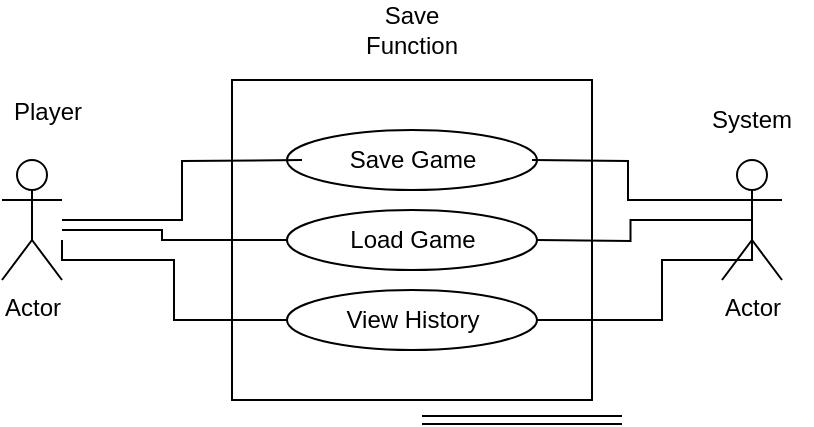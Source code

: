 <mxfile version="15.4.3" type="github">
  <diagram id="jgIhZ20_9FRMTXtboucn" name="Page-1">
    <mxGraphModel dx="1038" dy="546" grid="1" gridSize="10" guides="1" tooltips="1" connect="1" arrows="1" fold="1" page="1" pageScale="1" pageWidth="850" pageHeight="1100" math="0" shadow="0">
      <root>
        <mxCell id="0" />
        <mxCell id="1" parent="0" />
        <mxCell id="jLi9anxK4bxNDrah6jsY-2" value="" style="rounded=0;whiteSpace=wrap;html=1;rotation=-90;" vertex="1" parent="1">
          <mxGeometry x="285" y="50" width="160" height="180" as="geometry" />
        </mxCell>
        <mxCell id="jLi9anxK4bxNDrah6jsY-3" value="Actor" style="shape=umlActor;verticalLabelPosition=bottom;verticalAlign=top;html=1;outlineConnect=0;" vertex="1" parent="1">
          <mxGeometry x="160" y="100" width="30" height="60" as="geometry" />
        </mxCell>
        <mxCell id="jLi9anxK4bxNDrah6jsY-4" value="Save Function" style="text;html=1;strokeColor=none;fillColor=none;align=center;verticalAlign=middle;whiteSpace=wrap;rounded=0;" vertex="1" parent="1">
          <mxGeometry x="335" y="20" width="60" height="30" as="geometry" />
        </mxCell>
        <mxCell id="jLi9anxK4bxNDrah6jsY-6" value="Actor" style="shape=umlActor;verticalLabelPosition=bottom;verticalAlign=top;html=1;outlineConnect=0;" vertex="1" parent="1">
          <mxGeometry x="520" y="100" width="30" height="60" as="geometry" />
        </mxCell>
        <mxCell id="jLi9anxK4bxNDrah6jsY-12" value="Player" style="text;strokeColor=none;fillColor=none;align=left;verticalAlign=middle;spacingLeft=4;spacingRight=4;overflow=hidden;points=[[0,0.5],[1,0.5]];portConstraint=eastwest;rotatable=0;" vertex="1" parent="1">
          <mxGeometry x="160" y="60" width="80" height="30" as="geometry" />
        </mxCell>
        <mxCell id="jLi9anxK4bxNDrah6jsY-14" value="System" style="text;html=1;strokeColor=none;fillColor=none;align=center;verticalAlign=middle;whiteSpace=wrap;rounded=0;" vertex="1" parent="1">
          <mxGeometry x="505" y="65" width="60" height="30" as="geometry" />
        </mxCell>
        <mxCell id="jLi9anxK4bxNDrah6jsY-15" value="Save Game" style="ellipse;whiteSpace=wrap;html=1;" vertex="1" parent="1">
          <mxGeometry x="302.5" y="85" width="125" height="30" as="geometry" />
        </mxCell>
        <mxCell id="jLi9anxK4bxNDrah6jsY-16" value="View History" style="ellipse;whiteSpace=wrap;html=1;" vertex="1" parent="1">
          <mxGeometry x="302.5" y="165" width="125" height="30" as="geometry" />
        </mxCell>
        <mxCell id="jLi9anxK4bxNDrah6jsY-17" value="Load Game" style="ellipse;whiteSpace=wrap;html=1;" vertex="1" parent="1">
          <mxGeometry x="302.5" y="125" width="125" height="30" as="geometry" />
        </mxCell>
        <mxCell id="jLi9anxK4bxNDrah6jsY-21" value="" style="endArrow=none;html=1;rounded=0;edgeStyle=orthogonalEdgeStyle;" edge="1" parent="1" source="jLi9anxK4bxNDrah6jsY-3">
          <mxGeometry width="50" height="50" relative="1" as="geometry">
            <mxPoint x="190" y="115" as="sourcePoint" />
            <mxPoint x="310" y="100" as="targetPoint" />
          </mxGeometry>
        </mxCell>
        <mxCell id="jLi9anxK4bxNDrah6jsY-22" value="" style="endArrow=none;html=1;rounded=0;edgeStyle=orthogonalEdgeStyle;entryX=0;entryY=0.5;entryDx=0;entryDy=0;" edge="1" parent="1" source="jLi9anxK4bxNDrah6jsY-3" target="jLi9anxK4bxNDrah6jsY-17">
          <mxGeometry width="50" height="50" relative="1" as="geometry">
            <mxPoint x="210" y="140" as="sourcePoint" />
            <mxPoint x="240" y="85" as="targetPoint" />
            <Array as="points">
              <mxPoint x="240" y="135" />
              <mxPoint x="240" y="140" />
            </Array>
          </mxGeometry>
        </mxCell>
        <mxCell id="jLi9anxK4bxNDrah6jsY-25" value="" style="shape=link;html=1;rounded=0;edgeStyle=orthogonalEdgeStyle;" edge="1" parent="1">
          <mxGeometry width="100" relative="1" as="geometry">
            <mxPoint x="370" y="230" as="sourcePoint" />
            <mxPoint x="470" y="230" as="targetPoint" />
          </mxGeometry>
        </mxCell>
        <mxCell id="jLi9anxK4bxNDrah6jsY-26" value="" style="endArrow=none;html=1;rounded=0;edgeStyle=orthogonalEdgeStyle;entryX=0;entryY=0.5;entryDx=0;entryDy=0;" edge="1" parent="1" target="jLi9anxK4bxNDrah6jsY-16">
          <mxGeometry width="50" height="50" relative="1" as="geometry">
            <mxPoint x="190" y="140" as="sourcePoint" />
            <mxPoint x="450" y="210" as="targetPoint" />
            <Array as="points">
              <mxPoint x="190" y="150" />
              <mxPoint x="246" y="150" />
              <mxPoint x="246" y="180" />
            </Array>
          </mxGeometry>
        </mxCell>
        <mxCell id="jLi9anxK4bxNDrah6jsY-27" value="" style="endArrow=none;html=1;rounded=0;edgeStyle=orthogonalEdgeStyle;entryX=0;entryY=0.333;entryDx=0;entryDy=0;entryPerimeter=0;" edge="1" parent="1" target="jLi9anxK4bxNDrah6jsY-6">
          <mxGeometry width="50" height="50" relative="1" as="geometry">
            <mxPoint x="425" y="100" as="sourcePoint" />
            <mxPoint x="475" y="50" as="targetPoint" />
          </mxGeometry>
        </mxCell>
        <mxCell id="jLi9anxK4bxNDrah6jsY-28" value="" style="endArrow=none;html=1;rounded=0;edgeStyle=orthogonalEdgeStyle;entryX=0.5;entryY=0.5;entryDx=0;entryDy=0;entryPerimeter=0;" edge="1" parent="1" target="jLi9anxK4bxNDrah6jsY-6">
          <mxGeometry width="50" height="50" relative="1" as="geometry">
            <mxPoint x="427.5" y="140" as="sourcePoint" />
            <mxPoint x="522.5" y="160" as="targetPoint" />
          </mxGeometry>
        </mxCell>
        <mxCell id="jLi9anxK4bxNDrah6jsY-29" value="" style="endArrow=none;html=1;rounded=0;edgeStyle=orthogonalEdgeStyle;entryX=0.5;entryY=0.5;entryDx=0;entryDy=0;entryPerimeter=0;" edge="1" parent="1" target="jLi9anxK4bxNDrah6jsY-6">
          <mxGeometry width="50" height="50" relative="1" as="geometry">
            <mxPoint x="427.5" y="180" as="sourcePoint" />
            <mxPoint x="510" y="150" as="targetPoint" />
            <Array as="points">
              <mxPoint x="490" y="180" />
              <mxPoint x="490" y="150" />
              <mxPoint x="535" y="150" />
            </Array>
          </mxGeometry>
        </mxCell>
      </root>
    </mxGraphModel>
  </diagram>
</mxfile>
